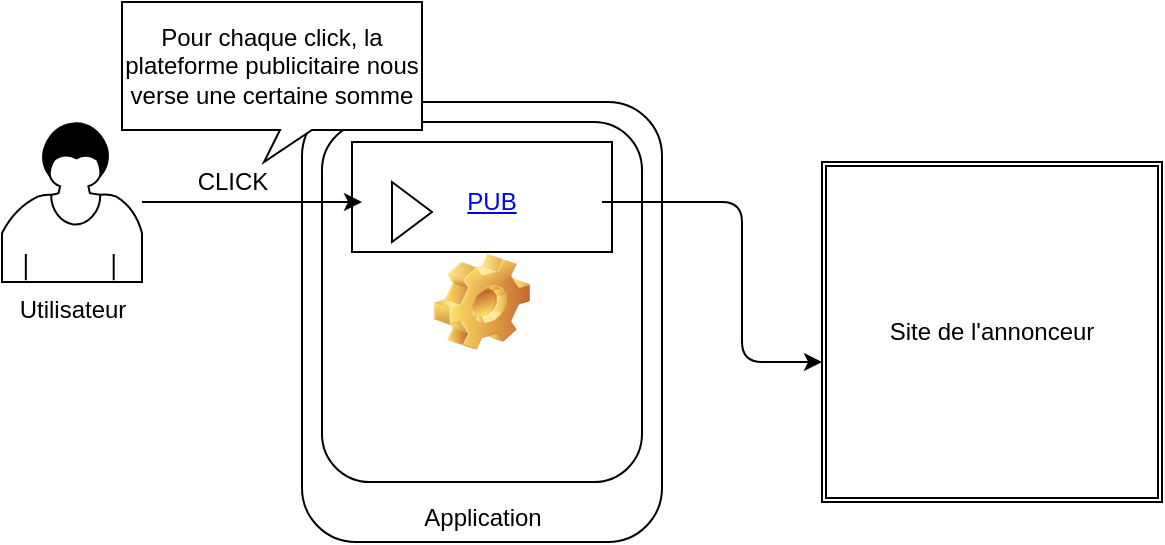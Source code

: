 <mxfile version="12.6.5" type="device"><diagram id="IRt9_qQ-yvXBZG9HzVtu" name="Page-1"><mxGraphModel dx="868" dy="510" grid="1" gridSize="10" guides="1" tooltips="1" connect="1" arrows="1" fold="1" page="1" pageScale="1" pageWidth="827" pageHeight="1169" math="0" shadow="0"><root><mxCell id="0"/><mxCell id="1" parent="0"/><mxCell id="zKClJD6GDEJr7RCDJ6c_-1" value="Utilisateur" style="shape=umlActor;verticalLabelPosition=bottom;labelBackgroundColor=#ffffff;verticalAlign=top;html=1;outlineConnect=0;" vertex="1" parent="1"><mxGeometry x="140" y="120" width="30" height="60" as="geometry"/></mxCell><mxCell id="zKClJD6GDEJr7RCDJ6c_-4" value="" style="rounded=1;whiteSpace=wrap;html=1;" vertex="1" parent="1"><mxGeometry x="270" y="90" width="180" height="220" as="geometry"/></mxCell><mxCell id="zKClJD6GDEJr7RCDJ6c_-5" value="" style="shape=mxgraph.bpmn.user_task;html=1;outlineConnect=0;" vertex="1" parent="1"><mxGeometry x="120" y="100" width="70" height="80" as="geometry"/></mxCell><mxCell id="zKClJD6GDEJr7RCDJ6c_-6" value="Application" style="icon;html=1;image=img/clipart/Gear_128x128.png" vertex="1" parent="1"><mxGeometry x="280" y="100" width="160" height="180" as="geometry"/></mxCell><mxCell id="zKClJD6GDEJr7RCDJ6c_-8" value="" style="html=1;whiteSpace=wrap;container=1;recursiveResize=0;collapsible=0;" vertex="1" parent="1"><mxGeometry x="295" y="110" width="130" height="55" as="geometry"/></mxCell><mxCell id="zKClJD6GDEJr7RCDJ6c_-9" value="" style="triangle;html=1;whiteSpace=wrap;" vertex="1" parent="zKClJD6GDEJr7RCDJ6c_-8"><mxGeometry x="20" y="20" width="20" height="30" as="geometry"/></mxCell><UserObject label="PUB" link="https://www.draw.io" id="zKClJD6GDEJr7RCDJ6c_-7"><mxCell style="text;html=1;strokeColor=none;fillColor=none;whiteSpace=wrap;align=center;verticalAlign=middle;fontColor=#0000EE;fontStyle=4;" vertex="1" parent="zKClJD6GDEJr7RCDJ6c_-8"><mxGeometry x="40" y="10" width="60" height="40" as="geometry"/></mxCell></UserObject><mxCell id="zKClJD6GDEJr7RCDJ6c_-10" value="" style="endArrow=classic;html=1;" edge="1" parent="1" source="zKClJD6GDEJr7RCDJ6c_-5"><mxGeometry width="50" height="50" relative="1" as="geometry"><mxPoint x="120" y="380" as="sourcePoint"/><mxPoint x="300" y="140" as="targetPoint"/></mxGeometry></mxCell><mxCell id="zKClJD6GDEJr7RCDJ6c_-11" value="CLICK" style="text;html=1;align=center;verticalAlign=middle;resizable=0;points=[];autosize=1;" vertex="1" parent="1"><mxGeometry x="210" y="120" width="50" height="20" as="geometry"/></mxCell><mxCell id="zKClJD6GDEJr7RCDJ6c_-12" value="" style="edgeStyle=elbowEdgeStyle;elbow=horizontal;endArrow=classic;html=1;" edge="1" parent="1"><mxGeometry width="50" height="50" relative="1" as="geometry"><mxPoint x="420" y="140" as="sourcePoint"/><mxPoint x="530" y="220" as="targetPoint"/><Array as="points"><mxPoint x="490" y="160"/></Array></mxGeometry></mxCell><mxCell id="zKClJD6GDEJr7RCDJ6c_-14" value="Site de l'annonceur" style="shape=ext;double=1;whiteSpace=wrap;html=1;aspect=fixed;" vertex="1" parent="1"><mxGeometry x="530" y="120" width="170" height="170" as="geometry"/></mxCell><mxCell id="zKClJD6GDEJr7RCDJ6c_-16" value="Pour chaque click, la plateforme publicitaire nous verse une certaine somme" style="whiteSpace=wrap;html=1;shape=mxgraph.basic.rectCallout;dx=87;dy=16;boundedLbl=1;" vertex="1" parent="1"><mxGeometry x="180" y="40" width="150" height="80" as="geometry"/></mxCell></root></mxGraphModel></diagram></mxfile>